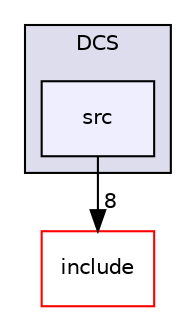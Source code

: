 digraph "/home/travis/build/AliceO2Group/AliceO2/Detectors/DCS/src" {
  bgcolor=transparent;
  compound=true
  node [ fontsize="10", fontname="Helvetica"];
  edge [ labelfontsize="10", labelfontname="Helvetica"];
  subgraph clusterdir_ca1300042d29623fa0e05e87bb12f4ef {
    graph [ bgcolor="#ddddee", pencolor="black", label="DCS" fontname="Helvetica", fontsize="10", URL="dir_ca1300042d29623fa0e05e87bb12f4ef.html"]
  dir_e9ea418e89cc0d734b3a7586e8e2dedf [shape=box, label="src", style="filled", fillcolor="#eeeeff", pencolor="black", URL="dir_e9ea418e89cc0d734b3a7586e8e2dedf.html"];
  }
  dir_c95f3e1f9928aa536053908b0b0602c6 [shape=box label="include" color="red" URL="dir_c95f3e1f9928aa536053908b0b0602c6.html"];
  dir_e9ea418e89cc0d734b3a7586e8e2dedf->dir_c95f3e1f9928aa536053908b0b0602c6 [headlabel="8", labeldistance=1.5 headhref="dir_000438_000086.html"];
}
